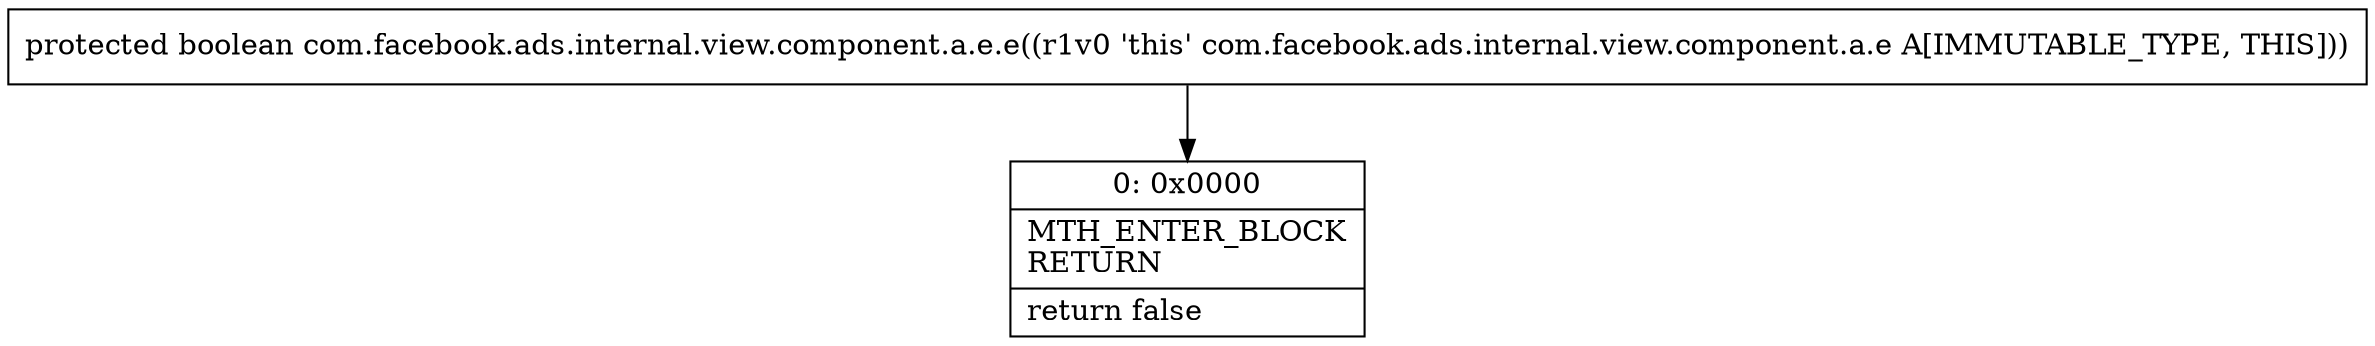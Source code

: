 digraph "CFG forcom.facebook.ads.internal.view.component.a.e.e()Z" {
Node_0 [shape=record,label="{0\:\ 0x0000|MTH_ENTER_BLOCK\lRETURN\l|return false\l}"];
MethodNode[shape=record,label="{protected boolean com.facebook.ads.internal.view.component.a.e.e((r1v0 'this' com.facebook.ads.internal.view.component.a.e A[IMMUTABLE_TYPE, THIS])) }"];
MethodNode -> Node_0;
}

